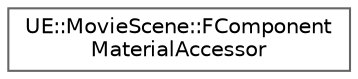 digraph "Graphical Class Hierarchy"
{
 // INTERACTIVE_SVG=YES
 // LATEX_PDF_SIZE
  bgcolor="transparent";
  edge [fontname=Helvetica,fontsize=10,labelfontname=Helvetica,labelfontsize=10];
  node [fontname=Helvetica,fontsize=10,shape=box,height=0.2,width=0.4];
  rankdir="LR";
  Node0 [id="Node000000",label="UE::MovieScene::FComponent\lMaterialAccessor",height=0.2,width=0.4,color="grey40", fillcolor="white", style="filled",URL="$d4/dd2/structUE_1_1MovieScene_1_1FComponentMaterialAccessor.html",tooltip=" "];
}
